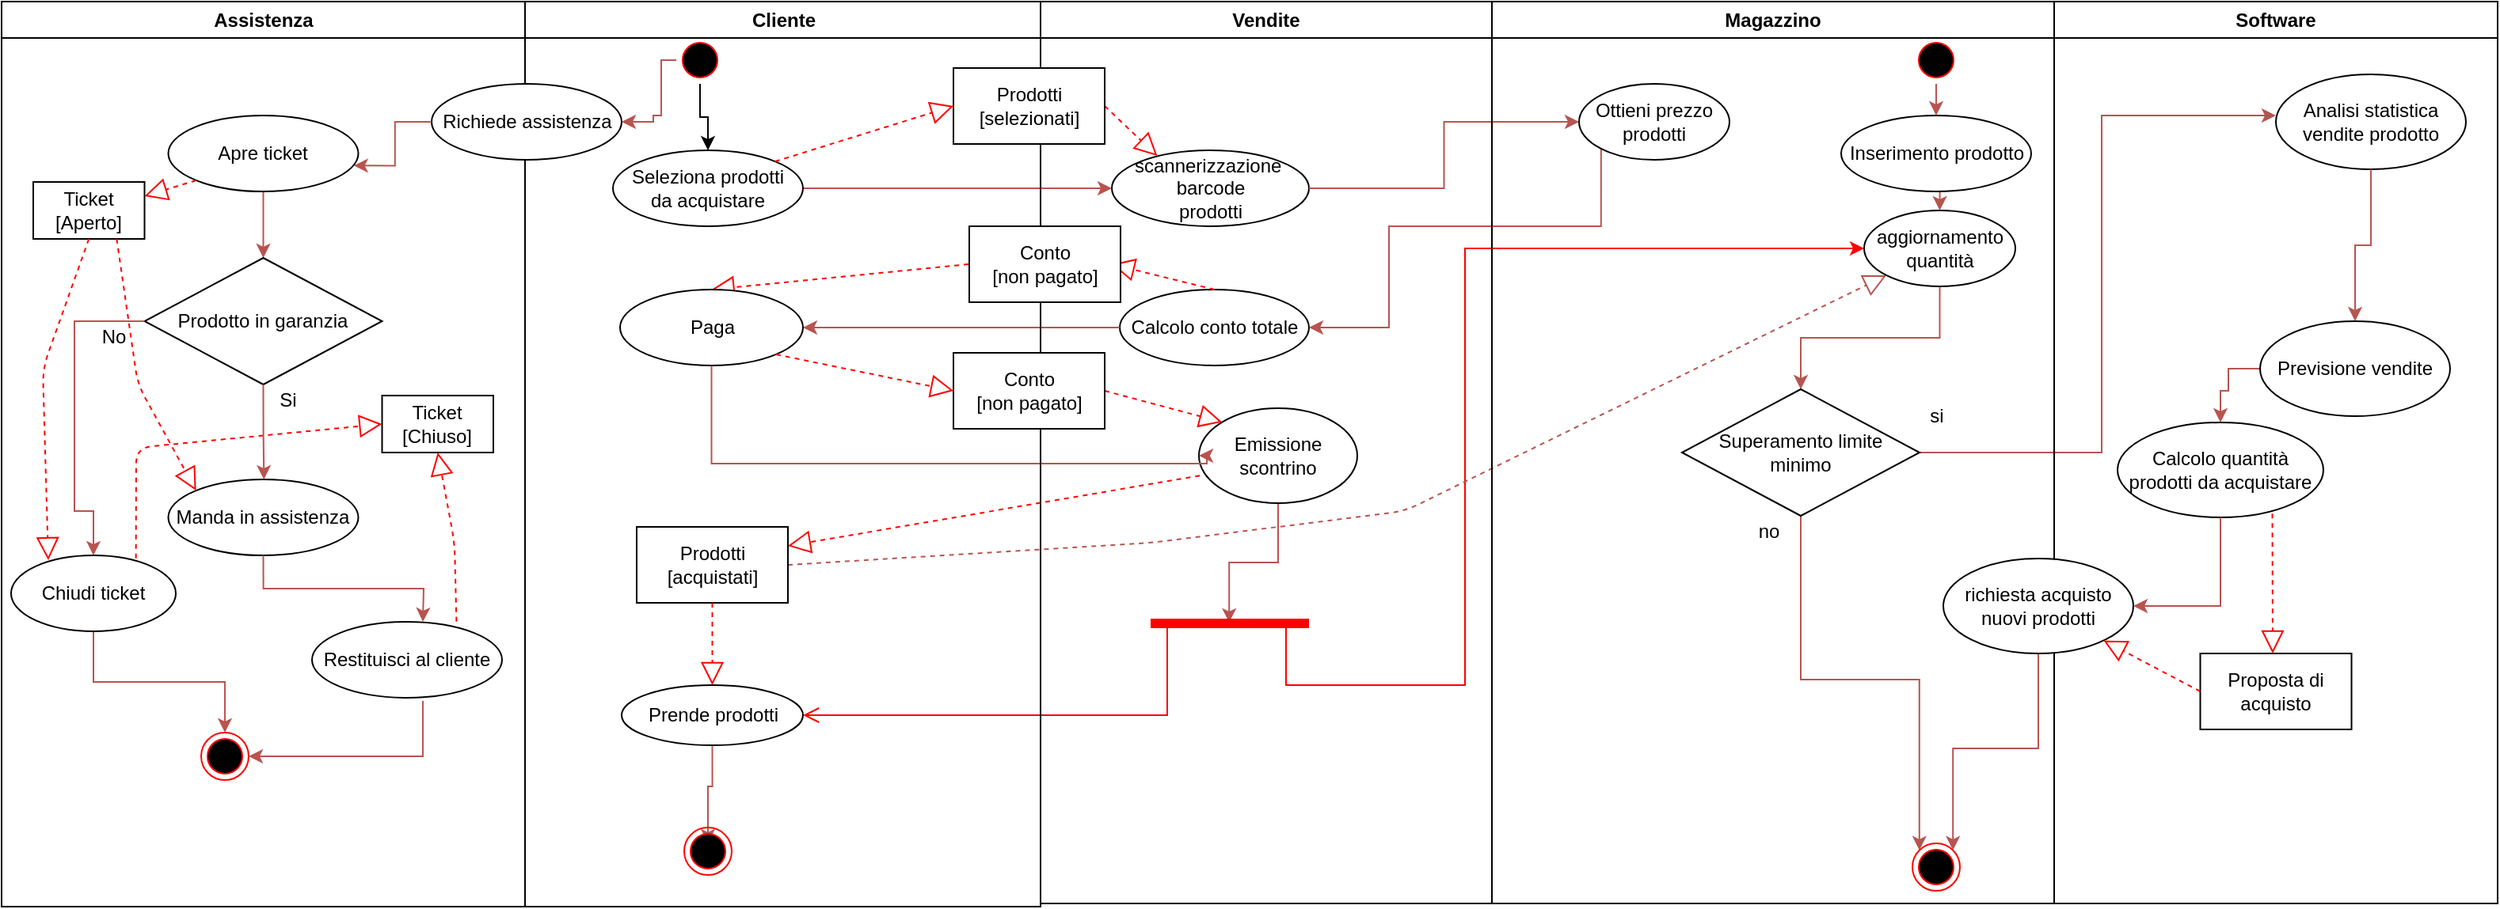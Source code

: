 <mxfile version="13.8.0" type="device"><diagram name="Page-1" id="e7e014a7-5840-1c2e-5031-d8a46d1fe8dd"><mxGraphModel dx="3339" dy="1230" grid="1" gridSize="10" guides="1" tooltips="1" connect="1" arrows="1" fold="1" page="1" pageScale="1" pageWidth="1169" pageHeight="826" background="#ffffff" math="0" shadow="0"><root><mxCell id="0"/><mxCell id="1" parent="0"/><mxCell id="3" value="Vendite" style="swimlane;whiteSpace=wrap" parent="1" vertex="1"><mxGeometry x="440" y="128" width="285" height="570" as="geometry"/></mxCell><mxCell id="9HYBpSJLda6DVZEDnrU6-43" value="scannerizzazione&amp;nbsp;&lt;br style=&quot;padding: 0px ; margin: 0px&quot;&gt;barcode&lt;br style=&quot;padding: 0px ; margin: 0px&quot;&gt;prodotti" style="ellipse;whiteSpace=wrap;html=1;" parent="3" vertex="1"><mxGeometry x="45" y="94" width="124.5" height="48" as="geometry"/></mxCell><mxCell id="9HYBpSJLda6DVZEDnrU6-46" value="Calcolo conto totale" style="ellipse;whiteSpace=wrap;html=1;" parent="3" vertex="1"><mxGeometry x="50" y="182" width="119.5" height="48" as="geometry"/></mxCell><mxCell id="JlM9j0IWuCcaw7Q2Z3Db-45" style="edgeStyle=orthogonalEdgeStyle;rounded=0;orthogonalLoop=1;jettySize=auto;html=1;exitX=0.5;exitY=1;exitDx=0;exitDy=0;entryX=0.496;entryY=0.214;entryDx=0;entryDy=0;entryPerimeter=0;fillColor=#f8cecc;strokeColor=#b85450;" parent="3" source="9HYBpSJLda6DVZEDnrU6-50" target="9HYBpSJLda6DVZEDnrU6-52" edge="1"><mxGeometry relative="1" as="geometry"/></mxCell><mxCell id="9HYBpSJLda6DVZEDnrU6-50" value="Emissione scontrino" style="ellipse;whiteSpace=wrap;html=1;" parent="3" vertex="1"><mxGeometry x="100" y="257" width="100" height="60" as="geometry"/></mxCell><mxCell id="9HYBpSJLda6DVZEDnrU6-52" value="" style="shape=line;html=1;strokeWidth=6;strokeColor=#ff0000;" parent="3" vertex="1"><mxGeometry x="69.5" y="392" width="100" height="2" as="geometry"/></mxCell><mxCell id="JWnK4qgNNNqhCWaMsV0J-66" value="" style="endArrow=block;dashed=1;endFill=0;endSize=12;html=1;strokeColor=#FF0000;entryX=1;entryY=0.5;entryDx=0;entryDy=0;exitX=0.5;exitY=0;exitDx=0;exitDy=0;" edge="1" parent="3" source="9HYBpSJLda6DVZEDnrU6-46"><mxGeometry width="160" relative="1" as="geometry"><mxPoint x="-40.5" y="176.0" as="sourcePoint"/><mxPoint x="45" y="166" as="targetPoint"/></mxGeometry></mxCell><mxCell id="9HYBpSJLda6DVZEDnrU6-45" style="edgeStyle=orthogonalEdgeStyle;rounded=0;orthogonalLoop=1;jettySize=auto;html=1;entryX=0;entryY=0.5;entryDx=0;entryDy=0;fillColor=#f8cecc;strokeColor=#b85450;" parent="1" source="9HYBpSJLda6DVZEDnrU6-42" target="9HYBpSJLda6DVZEDnrU6-43" edge="1"><mxGeometry relative="1" as="geometry"/></mxCell><mxCell id="9HYBpSJLda6DVZEDnrU6-49" style="edgeStyle=orthogonalEdgeStyle;rounded=0;orthogonalLoop=1;jettySize=auto;html=1;entryX=1;entryY=0.5;entryDx=0;entryDy=0;fillColor=#f8cecc;strokeColor=#b85450;" parent="1" source="9HYBpSJLda6DVZEDnrU6-46" target="9HYBpSJLda6DVZEDnrU6-48" edge="1"><mxGeometry relative="1" as="geometry"><mxPoint x="350" y="334" as="targetPoint"/></mxGeometry></mxCell><mxCell id="9HYBpSJLda6DVZEDnrU6-51" style="edgeStyle=orthogonalEdgeStyle;rounded=0;orthogonalLoop=1;jettySize=auto;html=1;entryX=0;entryY=0.5;entryDx=0;entryDy=0;fillColor=#f8cecc;strokeColor=#b85450;" parent="1" source="9HYBpSJLda6DVZEDnrU6-48" target="9HYBpSJLda6DVZEDnrU6-50" edge="1"><mxGeometry relative="1" as="geometry"><mxPoint x="340" y="420" as="targetPoint"/><Array as="points"><mxPoint x="232" y="420"/><mxPoint x="545" y="420"/></Array></mxGeometry></mxCell><mxCell id="9HYBpSJLda6DVZEDnrU6-56" style="edgeStyle=orthogonalEdgeStyle;rounded=0;orthogonalLoop=1;jettySize=auto;html=1;fillColor=#a20025;strokeColor=#FF0000;entryX=0;entryY=0.5;entryDx=0;entryDy=0;exitX=0.75;exitY=0.5;exitDx=0;exitDy=0;exitPerimeter=0;" parent="1" source="9HYBpSJLda6DVZEDnrU6-52" target="9HYBpSJLda6DVZEDnrU6-58" edge="1"><mxGeometry relative="1" as="geometry"><mxPoint x="770" y="210" as="targetPoint"/><mxPoint x="560" y="490" as="sourcePoint"/><Array as="points"><mxPoint x="595" y="560"/><mxPoint x="708" y="560"/><mxPoint x="708" y="284"/></Array></mxGeometry></mxCell><mxCell id="9HYBpSJLda6DVZEDnrU6-68" value="" style="endArrow=block;dashed=1;endFill=0;endSize=12;html=1;strokeColor=#FF0000;exitX=1;exitY=0.5;exitDx=0;exitDy=0;entryX=0.231;entryY=0.075;entryDx=0;entryDy=0;entryPerimeter=0;" parent="1" source="9HYBpSJLda6DVZEDnrU6-66" target="9HYBpSJLda6DVZEDnrU6-43" edge="1"><mxGeometry width="160" relative="1" as="geometry"><mxPoint x="450" y="370" as="sourcePoint"/><mxPoint x="610" y="370" as="targetPoint"/></mxGeometry></mxCell><mxCell id="9HYBpSJLda6DVZEDnrU6-74" value="" style="endArrow=block;dashed=1;endFill=0;endSize=12;html=1;strokeColor=#FF0000;entryX=1;entryY=0.25;entryDx=0;entryDy=0;exitX=0.006;exitY=0.71;exitDx=0;exitDy=0;exitPerimeter=0;" parent="1" source="9HYBpSJLda6DVZEDnrU6-50" target="9HYBpSJLda6DVZEDnrU6-69" edge="1"><mxGeometry width="160" relative="1" as="geometry"><mxPoint x="240" y="360" as="sourcePoint"/><mxPoint x="610" y="400" as="targetPoint"/></mxGeometry></mxCell><mxCell id="JlM9j0IWuCcaw7Q2Z3Db-46" value="" style="endArrow=block;dashed=1;endFill=0;endSize=12;html=1;fillColor=#f8cecc;strokeColor=#b85450;entryX=0;entryY=1;entryDx=0;entryDy=0;exitX=1;exitY=0.5;exitDx=0;exitDy=0;" parent="1" source="9HYBpSJLda6DVZEDnrU6-69" target="9HYBpSJLda6DVZEDnrU6-58" edge="1"><mxGeometry width="160" relative="1" as="geometry"><mxPoint x="280" y="460" as="sourcePoint"/><mxPoint x="440" y="460" as="targetPoint"/><Array as="points"><mxPoint x="510" y="470"/><mxPoint x="670" y="450"/></Array></mxGeometry></mxCell><mxCell id="JWnK4qgNNNqhCWaMsV0J-38" value="Software" style="swimlane;whiteSpace=wrap" vertex="1" parent="1"><mxGeometry x="1080" y="128" width="280" height="570" as="geometry"/></mxCell><mxCell id="JWnK4qgNNNqhCWaMsV0J-75" value="Analisi statistica vendite prodotto" style="ellipse;whiteSpace=wrap;html=1;" vertex="1" parent="JWnK4qgNNNqhCWaMsV0J-38"><mxGeometry x="140" y="46" width="120" height="60" as="geometry"/></mxCell><mxCell id="JWnK4qgNNNqhCWaMsV0J-79" style="edgeStyle=orthogonalEdgeStyle;rounded=0;orthogonalLoop=1;jettySize=auto;html=1;exitX=0;exitY=0.5;exitDx=0;exitDy=0;entryX=0.5;entryY=0;entryDx=0;entryDy=0;fillColor=#f8cecc;strokeColor=#b85450;" edge="1" parent="JWnK4qgNNNqhCWaMsV0J-38" source="JWnK4qgNNNqhCWaMsV0J-77" target="JWnK4qgNNNqhCWaMsV0J-78"><mxGeometry relative="1" as="geometry"><Array as="points"><mxPoint x="110" y="232"/><mxPoint x="110" y="246"/><mxPoint x="105" y="246"/></Array></mxGeometry></mxCell><mxCell id="JWnK4qgNNNqhCWaMsV0J-77" value="Previsione vendite" style="ellipse;whiteSpace=wrap;html=1;" vertex="1" parent="JWnK4qgNNNqhCWaMsV0J-38"><mxGeometry x="130" y="202" width="120" height="60" as="geometry"/></mxCell><mxCell id="JWnK4qgNNNqhCWaMsV0J-76" style="edgeStyle=orthogonalEdgeStyle;rounded=0;orthogonalLoop=1;jettySize=auto;html=1;exitX=0.5;exitY=1;exitDx=0;exitDy=0;fillColor=#f8cecc;strokeColor=#b85450;entryX=0.5;entryY=0;entryDx=0;entryDy=0;" edge="1" parent="JWnK4qgNNNqhCWaMsV0J-38" source="JWnK4qgNNNqhCWaMsV0J-75" target="JWnK4qgNNNqhCWaMsV0J-77"><mxGeometry relative="1" as="geometry"><mxPoint x="190" y="192" as="targetPoint"/></mxGeometry></mxCell><mxCell id="JWnK4qgNNNqhCWaMsV0J-78" value="Calcolo quantità prodotti da acquistare" style="ellipse;whiteSpace=wrap;html=1;" vertex="1" parent="JWnK4qgNNNqhCWaMsV0J-38"><mxGeometry x="40" y="266" width="130" height="60" as="geometry"/></mxCell><mxCell id="JWnK4qgNNNqhCWaMsV0J-87" value="Proposta di acquisto" style="rounded=0;whiteSpace=wrap;html=1;" vertex="1" parent="JWnK4qgNNNqhCWaMsV0J-38"><mxGeometry x="92.25" y="412" width="95.5" height="48" as="geometry"/></mxCell><mxCell id="JWnK4qgNNNqhCWaMsV0J-62" style="edgeStyle=orthogonalEdgeStyle;rounded=0;orthogonalLoop=1;jettySize=auto;html=1;exitX=1;exitY=0.5;exitDx=0;exitDy=0;entryX=0;entryY=0.5;entryDx=0;entryDy=0;fillColor=#f8cecc;strokeColor=#b85450;" edge="1" parent="1" source="9HYBpSJLda6DVZEDnrU6-43" target="JWnK4qgNNNqhCWaMsV0J-53"><mxGeometry relative="1" as="geometry"/></mxCell><mxCell id="JWnK4qgNNNqhCWaMsV0J-63" style="edgeStyle=orthogonalEdgeStyle;rounded=0;orthogonalLoop=1;jettySize=auto;html=1;exitX=0;exitY=1;exitDx=0;exitDy=0;entryX=1;entryY=0.5;entryDx=0;entryDy=0;fillColor=#f8cecc;strokeColor=#b85450;" edge="1" parent="1" source="JWnK4qgNNNqhCWaMsV0J-53" target="9HYBpSJLda6DVZEDnrU6-46"><mxGeometry relative="1" as="geometry"><Array as="points"><mxPoint x="793" y="270"/><mxPoint x="660" y="270"/><mxPoint x="660" y="334"/></Array></mxGeometry></mxCell><mxCell id="JWnK4qgNNNqhCWaMsV0J-65" value="" style="endArrow=block;dashed=1;endFill=0;endSize=12;html=1;strokeColor=#FF0000;exitX=0;exitY=0.5;exitDx=0;exitDy=0;entryX=0.5;entryY=0;entryDx=0;entryDy=0;" edge="1" parent="1" target="9HYBpSJLda6DVZEDnrU6-48"><mxGeometry width="160" relative="1" as="geometry"><mxPoint x="394.5" y="294" as="sourcePoint"/><mxPoint x="274" y="317" as="targetPoint"/></mxGeometry></mxCell><mxCell id="JWnK4qgNNNqhCWaMsV0J-69" value="" style="endArrow=block;dashed=1;endFill=0;endSize=12;html=1;strokeColor=#FF0000;entryX=0;entryY=0;entryDx=0;entryDy=0;exitX=1;exitY=0.5;exitDx=0;exitDy=0;" edge="1" parent="1" source="JWnK4qgNNNqhCWaMsV0J-67" target="9HYBpSJLda6DVZEDnrU6-50"><mxGeometry width="160" relative="1" as="geometry"><mxPoint x="296.419" y="355.568" as="sourcePoint"/><mxPoint x="395" y="384.0" as="targetPoint"/></mxGeometry></mxCell><mxCell id="9HYBpSJLda6DVZEDnrU6-53" value="" style="edgeStyle=orthogonalEdgeStyle;html=1;verticalAlign=bottom;endArrow=open;endSize=8;strokeColor=#FF0000;rounded=0;entryX=1;entryY=0.5;entryDx=0;entryDy=0;" parent="1" source="9HYBpSJLda6DVZEDnrU6-52" edge="1" target="9HYBpSJLda6DVZEDnrU6-57"><mxGeometry relative="1" as="geometry"><mxPoint x="280" y="510" as="targetPoint"/><mxPoint x="520" y="510" as="sourcePoint"/><Array as="points"><mxPoint x="520" y="579"/></Array></mxGeometry></mxCell><mxCell id="JWnK4qgNNNqhCWaMsV0J-56" style="edgeStyle=orthogonalEdgeStyle;rounded=0;orthogonalLoop=1;jettySize=auto;html=1;exitX=1;exitY=0.5;exitDx=0;exitDy=0;fillColor=#f8cecc;strokeColor=#b85450;" edge="1" parent="1" source="9HYBpSJLda6DVZEDnrU6-59"><mxGeometry relative="1" as="geometry"><mxPoint x="1220" y="200" as="targetPoint"/><Array as="points"><mxPoint x="1110" y="413"/><mxPoint x="1110" y="200"/></Array></mxGeometry></mxCell><mxCell id="4" value="Magazzino" style="swimlane;whiteSpace=wrap" parent="1" vertex="1"><mxGeometry x="725" y="128" width="355" height="570" as="geometry"/></mxCell><mxCell id="38" value="" style="ellipse;shape=endState;fillColor=#000000;strokeColor=#ff0000" parent="4" vertex="1"><mxGeometry x="265.5" y="532" width="30" height="30" as="geometry"/></mxCell><mxCell id="9HYBpSJLda6DVZEDnrU6-60" style="edgeStyle=orthogonalEdgeStyle;rounded=0;orthogonalLoop=1;jettySize=auto;html=1;entryX=0.5;entryY=0;entryDx=0;entryDy=0;strokeColor=#b85450;fillColor=#f8cecc;" parent="4" source="9HYBpSJLda6DVZEDnrU6-58" target="9HYBpSJLda6DVZEDnrU6-59" edge="1"><mxGeometry relative="1" as="geometry"/></mxCell><mxCell id="9HYBpSJLda6DVZEDnrU6-58" value="aggiornamento&lt;br&gt;quantità" style="ellipse;whiteSpace=wrap;html=1;" parent="4" vertex="1"><mxGeometry x="235" y="132" width="95.5" height="48" as="geometry"/></mxCell><mxCell id="JlM9j0IWuCcaw7Q2Z3Db-60" style="edgeStyle=orthogonalEdgeStyle;rounded=0;orthogonalLoop=1;jettySize=auto;html=1;exitX=0.5;exitY=1;exitDx=0;exitDy=0;entryX=0;entryY=0;entryDx=0;entryDy=0;fillColor=#f8cecc;strokeColor=#b85450;" parent="4" source="9HYBpSJLda6DVZEDnrU6-59" target="38" edge="1"><mxGeometry relative="1" as="geometry"/></mxCell><mxCell id="9HYBpSJLda6DVZEDnrU6-59" value="Superamento limite &lt;br&gt;minimo" style="rhombus;whiteSpace=wrap;html=1;" parent="4" vertex="1"><mxGeometry x="120" y="245" width="150" height="80" as="geometry"/></mxCell><mxCell id="9HYBpSJLda6DVZEDnrU6-61" value="si" style="text;html=1;strokeColor=none;fillColor=none;align=center;verticalAlign=middle;whiteSpace=wrap;rounded=0;" parent="4" vertex="1"><mxGeometry x="260.5" y="252" width="40" height="20" as="geometry"/></mxCell><mxCell id="9HYBpSJLda6DVZEDnrU6-62" value="no" style="text;html=1;strokeColor=none;fillColor=none;align=center;verticalAlign=middle;whiteSpace=wrap;rounded=0;" parent="4" vertex="1"><mxGeometry x="155" y="325" width="40" height="20" as="geometry"/></mxCell><mxCell id="JWnK4qgNNNqhCWaMsV0J-61" style="edgeStyle=orthogonalEdgeStyle;rounded=0;orthogonalLoop=1;jettySize=auto;html=1;exitX=0.5;exitY=1;exitDx=0;exitDy=0;entryX=0.5;entryY=0;entryDx=0;entryDy=0;fillColor=#f8cecc;strokeColor=#b85450;" edge="1" parent="4" source="JlM9j0IWuCcaw7Q2Z3Db-41" target="JlM9j0IWuCcaw7Q2Z3Db-50"><mxGeometry relative="1" as="geometry"/></mxCell><mxCell id="JlM9j0IWuCcaw7Q2Z3Db-41" value="" style="ellipse;shape=startState;fillColor=#000000;strokeColor=#ff0000;" parent="4" vertex="1"><mxGeometry x="265.5" y="22" width="30" height="30" as="geometry"/></mxCell><mxCell id="JWnK4qgNNNqhCWaMsV0J-59" style="edgeStyle=orthogonalEdgeStyle;rounded=0;orthogonalLoop=1;jettySize=auto;html=1;exitX=0.5;exitY=1;exitDx=0;exitDy=0;entryX=0.5;entryY=0;entryDx=0;entryDy=0;fillColor=#f8cecc;strokeColor=#b85450;" edge="1" parent="4" source="JlM9j0IWuCcaw7Q2Z3Db-50" target="9HYBpSJLda6DVZEDnrU6-58"><mxGeometry relative="1" as="geometry"/></mxCell><mxCell id="JlM9j0IWuCcaw7Q2Z3Db-50" value="Inserimento prodotto" style="ellipse;whiteSpace=wrap;html=1;" parent="4" vertex="1"><mxGeometry x="220.5" y="72" width="120" height="48" as="geometry"/></mxCell><mxCell id="JWnK4qgNNNqhCWaMsV0J-53" value="&lt;font style=&quot;vertical-align: inherit&quot;&gt;&lt;font style=&quot;vertical-align: inherit&quot;&gt;Ottieni prezzo prodotti&lt;br&gt;&lt;/font&gt;&lt;/font&gt;" style="ellipse;whiteSpace=wrap;html=1;" vertex="1" parent="4"><mxGeometry x="55" y="52" width="95" height="48" as="geometry"/></mxCell><mxCell id="JlM9j0IWuCcaw7Q2Z3Db-61" style="edgeStyle=orthogonalEdgeStyle;rounded=0;orthogonalLoop=1;jettySize=auto;html=1;exitX=0.5;exitY=1;exitDx=0;exitDy=0;entryX=1;entryY=0;entryDx=0;entryDy=0;fillColor=#f8cecc;strokeColor=#b85450;" parent="4" source="9HYBpSJLda6DVZEDnrU6-63" target="38" edge="1"><mxGeometry relative="1" as="geometry"/></mxCell><mxCell id="9HYBpSJLda6DVZEDnrU6-63" value="richiesta acquisto nuovi prodotti" style="ellipse;whiteSpace=wrap;html=1;" parent="4" vertex="1"><mxGeometry x="285" y="352" width="120" height="60" as="geometry"/></mxCell><mxCell id="JWnK4qgNNNqhCWaMsV0J-85" style="edgeStyle=orthogonalEdgeStyle;rounded=0;orthogonalLoop=1;jettySize=auto;html=1;exitX=0.5;exitY=1;exitDx=0;exitDy=0;entryX=1;entryY=0.5;entryDx=0;entryDy=0;fillColor=#f8cecc;strokeColor=#b85450;" edge="1" parent="1" source="JWnK4qgNNNqhCWaMsV0J-78" target="9HYBpSJLda6DVZEDnrU6-63"><mxGeometry relative="1" as="geometry"/></mxCell><mxCell id="JWnK4qgNNNqhCWaMsV0J-86" value="" style="endArrow=block;dashed=1;endFill=0;endSize=12;html=1;strokeColor=#FF0000;exitX=0.752;exitY=0.96;exitDx=0;exitDy=0;exitPerimeter=0;" edge="1" parent="1" source="JWnK4qgNNNqhCWaMsV0J-78"><mxGeometry width="160" relative="1" as="geometry"><mxPoint x="564.75" y="320" as="sourcePoint"/><mxPoint x="1218" y="540" as="targetPoint"/></mxGeometry></mxCell><mxCell id="JWnK4qgNNNqhCWaMsV0J-88" value="" style="endArrow=block;dashed=1;endFill=0;endSize=12;html=1;strokeColor=#FF0000;exitX=0;exitY=0.5;exitDx=0;exitDy=0;" edge="1" parent="1" source="JWnK4qgNNNqhCWaMsV0J-87" target="9HYBpSJLda6DVZEDnrU6-63"><mxGeometry width="160" relative="1" as="geometry"><mxPoint x="1227.76" y="461.6" as="sourcePoint"/><mxPoint x="1228" y="550" as="targetPoint"/></mxGeometry></mxCell><mxCell id="JWnK4qgNNNqhCWaMsV0J-89" value="Assistenza" style="swimlane;whiteSpace=wrap;startSize=23;" vertex="1" parent="1"><mxGeometry x="-216" y="128" width="330.5" height="572" as="geometry"/></mxCell><mxCell id="JWnK4qgNNNqhCWaMsV0J-109" style="edgeStyle=orthogonalEdgeStyle;rounded=0;orthogonalLoop=1;jettySize=auto;html=1;exitX=0.5;exitY=1;exitDx=0;exitDy=0;entryX=0.5;entryY=0;entryDx=0;entryDy=0;fillColor=#f8cecc;strokeColor=#b85450;" edge="1" parent="JWnK4qgNNNqhCWaMsV0J-89" source="JWnK4qgNNNqhCWaMsV0J-106" target="JWnK4qgNNNqhCWaMsV0J-108"><mxGeometry relative="1" as="geometry"/></mxCell><mxCell id="JWnK4qgNNNqhCWaMsV0J-106" value="Apre ticket" style="ellipse;whiteSpace=wrap;html=1;" vertex="1" parent="JWnK4qgNNNqhCWaMsV0J-89"><mxGeometry x="105.25" y="72" width="120" height="48" as="geometry"/></mxCell><mxCell id="JWnK4qgNNNqhCWaMsV0J-108" value="Prodotto in garanzia" style="rhombus;whiteSpace=wrap;html=1;" vertex="1" parent="JWnK4qgNNNqhCWaMsV0J-89"><mxGeometry x="90.25" y="162" width="150" height="80" as="geometry"/></mxCell><mxCell id="JWnK4qgNNNqhCWaMsV0J-117" style="edgeStyle=orthogonalEdgeStyle;rounded=0;orthogonalLoop=1;jettySize=auto;html=1;entryX=1;entryY=0.5;entryDx=0;entryDy=0;fillColor=#f8cecc;strokeColor=#b85450;" edge="1" parent="JWnK4qgNNNqhCWaMsV0J-89" target="JWnK4qgNNNqhCWaMsV0J-113"><mxGeometry relative="1" as="geometry"><mxPoint x="266" y="442" as="sourcePoint"/><Array as="points"><mxPoint x="266" y="477"/></Array></mxGeometry></mxCell><mxCell id="JWnK4qgNNNqhCWaMsV0J-111" value="Manda in assistenza" style="ellipse;whiteSpace=wrap;html=1;" vertex="1" parent="JWnK4qgNNNqhCWaMsV0J-89"><mxGeometry x="105.25" y="302" width="120" height="48" as="geometry"/></mxCell><mxCell id="JWnK4qgNNNqhCWaMsV0J-113" value="" style="ellipse;shape=endState;fillColor=#000000;strokeColor=#ff0000" vertex="1" parent="JWnK4qgNNNqhCWaMsV0J-89"><mxGeometry x="126" y="462" width="30" height="30" as="geometry"/></mxCell><mxCell id="JWnK4qgNNNqhCWaMsV0J-112" style="edgeStyle=orthogonalEdgeStyle;rounded=0;orthogonalLoop=1;jettySize=auto;html=1;exitX=0;exitY=0.5;exitDx=0;exitDy=0;fillColor=#f8cecc;strokeColor=#b85450;entryX=0.5;entryY=0;entryDx=0;entryDy=0;" edge="1" parent="JWnK4qgNNNqhCWaMsV0J-89" source="JWnK4qgNNNqhCWaMsV0J-108" target="JWnK4qgNNNqhCWaMsV0J-125"><mxGeometry relative="1" as="geometry"><mxPoint x="46" y="342" as="targetPoint"/><Array as="points"><mxPoint x="46" y="202"/><mxPoint x="46" y="322"/><mxPoint x="58" y="322"/></Array></mxGeometry></mxCell><mxCell id="JWnK4qgNNNqhCWaMsV0J-114" value="Si" style="text;html=1;strokeColor=none;fillColor=none;align=center;verticalAlign=middle;whiteSpace=wrap;rounded=0;shadow=0;" vertex="1" parent="JWnK4qgNNNqhCWaMsV0J-89"><mxGeometry x="166" y="242" width="30" height="20" as="geometry"/></mxCell><mxCell id="JWnK4qgNNNqhCWaMsV0J-115" value="No" style="text;html=1;strokeColor=none;fillColor=none;align=center;verticalAlign=middle;whiteSpace=wrap;rounded=0;shadow=0;" vertex="1" parent="JWnK4qgNNNqhCWaMsV0J-89"><mxGeometry x="56" y="202" width="30" height="20" as="geometry"/></mxCell><mxCell id="JWnK4qgNNNqhCWaMsV0J-116" value="Ticket&lt;br&gt;[Aperto]" style="rounded=0;whiteSpace=wrap;html=1;" vertex="1" parent="JWnK4qgNNNqhCWaMsV0J-89"><mxGeometry x="20" y="114" width="70.25" height="36" as="geometry"/></mxCell><mxCell id="JWnK4qgNNNqhCWaMsV0J-118" value="" style="endArrow=block;dashed=1;endFill=0;endSize=12;html=1;strokeColor=#FF0000;exitX=0;exitY=1;exitDx=0;exitDy=0;entryX=1;entryY=0.25;entryDx=0;entryDy=0;" edge="1" parent="JWnK4qgNNNqhCWaMsV0J-89" source="JWnK4qgNNNqhCWaMsV0J-106" target="JWnK4qgNNNqhCWaMsV0J-116"><mxGeometry width="160" relative="1" as="geometry"><mxPoint x="499.02" y="111.27" as="sourcePoint"/><mxPoint x="611" y="76" as="targetPoint"/></mxGeometry></mxCell><mxCell id="JWnK4qgNNNqhCWaMsV0J-119" value="" style="endArrow=block;dashed=1;endFill=0;endSize=12;html=1;strokeColor=#FF0000;exitX=0.5;exitY=1;exitDx=0;exitDy=0;entryX=0.226;entryY=0.063;entryDx=0;entryDy=0;entryPerimeter=0;" edge="1" parent="JWnK4qgNNNqhCWaMsV0J-89" source="JWnK4qgNNNqhCWaMsV0J-116" target="JWnK4qgNNNqhCWaMsV0J-125"><mxGeometry width="160" relative="1" as="geometry"><mxPoint x="132.23" y="122.73" as="sourcePoint"/><mxPoint x="100.25" y="133" as="targetPoint"/><Array as="points"><mxPoint x="26" y="232"/></Array></mxGeometry></mxCell><mxCell id="JWnK4qgNNNqhCWaMsV0J-120" value="Ticket&lt;br&gt;[Chiuso]" style="rounded=0;whiteSpace=wrap;html=1;" vertex="1" parent="JWnK4qgNNNqhCWaMsV0J-89"><mxGeometry x="240.25" y="249" width="70.25" height="36" as="geometry"/></mxCell><mxCell id="JWnK4qgNNNqhCWaMsV0J-121" value="" style="endArrow=block;dashed=1;endFill=0;endSize=12;html=1;strokeColor=#FF0000;exitX=0.76;exitY=-0.004;exitDx=0;exitDy=0;entryX=0.5;entryY=1;entryDx=0;entryDy=0;exitPerimeter=0;" edge="1" parent="JWnK4qgNNNqhCWaMsV0J-89" source="JWnK4qgNNNqhCWaMsV0J-124" target="JWnK4qgNNNqhCWaMsV0J-120"><mxGeometry width="160" relative="1" as="geometry"><mxPoint x="65.125" y="160" as="sourcePoint"/><mxPoint x="137.75" y="192" as="targetPoint"/><Array as="points"><mxPoint x="286" y="342"/></Array></mxGeometry></mxCell><mxCell id="JWnK4qgNNNqhCWaMsV0J-122" value="" style="endArrow=block;dashed=1;endFill=0;endSize=12;html=1;strokeColor=#FF0000;exitX=0.758;exitY=0.038;exitDx=0;exitDy=0;entryX=0;entryY=0.5;entryDx=0;entryDy=0;exitPerimeter=0;" edge="1" parent="JWnK4qgNNNqhCWaMsV0J-89" source="JWnK4qgNNNqhCWaMsV0J-125" target="JWnK4qgNNNqhCWaMsV0J-120"><mxGeometry width="160" relative="1" as="geometry"><mxPoint x="212.75" y="232" as="sourcePoint"/><mxPoint x="126" y="402" as="targetPoint"/><Array as="points"><mxPoint x="85" y="282"/></Array></mxGeometry></mxCell><mxCell id="JWnK4qgNNNqhCWaMsV0J-124" value="Restituisci al cliente" style="ellipse;whiteSpace=wrap;html=1;" vertex="1" parent="JWnK4qgNNNqhCWaMsV0J-89"><mxGeometry x="196" y="392" width="120" height="48" as="geometry"/></mxCell><mxCell id="JWnK4qgNNNqhCWaMsV0J-126" style="edgeStyle=orthogonalEdgeStyle;rounded=0;orthogonalLoop=1;jettySize=auto;html=1;exitX=0.5;exitY=1;exitDx=0;exitDy=0;entryX=0.5;entryY=0;entryDx=0;entryDy=0;fillColor=#f8cecc;strokeColor=#b85450;" edge="1" parent="JWnK4qgNNNqhCWaMsV0J-89" source="JWnK4qgNNNqhCWaMsV0J-125" target="JWnK4qgNNNqhCWaMsV0J-113"><mxGeometry relative="1" as="geometry"/></mxCell><mxCell id="JWnK4qgNNNqhCWaMsV0J-125" value="Chiudi ticket" style="ellipse;whiteSpace=wrap;html=1;" vertex="1" parent="JWnK4qgNNNqhCWaMsV0J-89"><mxGeometry x="6" y="350" width="104" height="48" as="geometry"/></mxCell><mxCell id="JWnK4qgNNNqhCWaMsV0J-127" value="" style="endArrow=block;dashed=1;endFill=0;endSize=12;html=1;strokeColor=#FF0000;exitX=0.75;exitY=1;exitDx=0;exitDy=0;entryX=0;entryY=0;entryDx=0;entryDy=0;" edge="1" parent="JWnK4qgNNNqhCWaMsV0J-89" source="JWnK4qgNNNqhCWaMsV0J-116" target="JWnK4qgNNNqhCWaMsV0J-111"><mxGeometry width="160" relative="1" as="geometry"><mxPoint x="65.125" y="160.0" as="sourcePoint"/><mxPoint x="39.504" y="363.024" as="targetPoint"/><Array as="points"><mxPoint x="86" y="242"/></Array></mxGeometry></mxCell><mxCell id="2" value="Cliente" style="swimlane;whiteSpace=wrap" parent="1" vertex="1"><mxGeometry x="114.5" y="128" width="325.5" height="572" as="geometry"/></mxCell><mxCell id="JWnK4qgNNNqhCWaMsV0J-105" style="edgeStyle=orthogonalEdgeStyle;rounded=0;orthogonalLoop=1;jettySize=auto;html=1;exitX=0;exitY=0.5;exitDx=0;exitDy=0;entryX=1;entryY=0.5;entryDx=0;entryDy=0;fillColor=#f8cecc;strokeColor=#b85450;" edge="1" parent="2" source="5" target="JWnK4qgNNNqhCWaMsV0J-104"><mxGeometry relative="1" as="geometry"><Array as="points"><mxPoint x="86" y="37"/><mxPoint x="86" y="72"/><mxPoint x="81" y="72"/><mxPoint x="81" y="76"/></Array></mxGeometry></mxCell><mxCell id="5" value="" style="ellipse;shape=startState;fillColor=#000000;strokeColor=#ff0000;" parent="2" vertex="1"><mxGeometry x="95.5" y="22" width="30" height="30" as="geometry"/></mxCell><mxCell id="9HYBpSJLda6DVZEDnrU6-42" value="Seleziona prodotti&lt;br&gt;da acquistare" style="ellipse;whiteSpace=wrap;html=1;" parent="2" vertex="1"><mxGeometry x="55.5" y="94" width="120" height="48" as="geometry"/></mxCell><mxCell id="9HYBpSJLda6DVZEDnrU6-48" value="Paga" style="ellipse;whiteSpace=wrap;html=1;" parent="2" vertex="1"><mxGeometry x="60" y="182" width="115.5" height="48" as="geometry"/></mxCell><mxCell id="JWnK4qgNNNqhCWaMsV0J-74" style="edgeStyle=orthogonalEdgeStyle;rounded=0;orthogonalLoop=1;jettySize=auto;html=1;exitX=0.5;exitY=1;exitDx=0;exitDy=0;entryX=0.5;entryY=0.333;entryDx=0;entryDy=0;entryPerimeter=0;fillColor=#f8cecc;strokeColor=#b85450;" edge="1" parent="2" source="9HYBpSJLda6DVZEDnrU6-57" target="JlM9j0IWuCcaw7Q2Z3Db-55"><mxGeometry relative="1" as="geometry"/></mxCell><mxCell id="9HYBpSJLda6DVZEDnrU6-57" value="Prende prodotti" style="ellipse;whiteSpace=wrap;html=1;" parent="2" vertex="1"><mxGeometry x="61" y="432" width="114.5" height="38" as="geometry"/></mxCell><mxCell id="9HYBpSJLda6DVZEDnrU6-66" value="Prodotti&lt;br&gt;[selezionati]" style="rounded=0;whiteSpace=wrap;html=1;" parent="2" vertex="1"><mxGeometry x="270.5" y="42" width="95.5" height="48" as="geometry"/></mxCell><mxCell id="9HYBpSJLda6DVZEDnrU6-44" style="edgeStyle=orthogonalEdgeStyle;rounded=0;orthogonalLoop=1;jettySize=auto;html=1;entryX=0.5;entryY=0;entryDx=0;entryDy=0;" parent="2" source="5" target="9HYBpSJLda6DVZEDnrU6-42" edge="1"><mxGeometry relative="1" as="geometry"><mxPoint x="155.5" y="82" as="targetPoint"/></mxGeometry></mxCell><mxCell id="9HYBpSJLda6DVZEDnrU6-67" value="" style="endArrow=block;dashed=1;endFill=0;endSize=12;html=1;strokeColor=#FF0000;exitX=1;exitY=0;exitDx=0;exitDy=0;entryX=0;entryY=0.5;entryDx=0;entryDy=0;" parent="2" source="9HYBpSJLda6DVZEDnrU6-42" target="9HYBpSJLda6DVZEDnrU6-66" edge="1"><mxGeometry width="160" relative="1" as="geometry"><mxPoint x="330.5" y="242" as="sourcePoint"/><mxPoint x="490.5" y="242" as="targetPoint"/></mxGeometry></mxCell><mxCell id="JlM9j0IWuCcaw7Q2Z3Db-55" value="" style="ellipse;shape=endState;fillColor=#000000;strokeColor=#ff0000" parent="2" vertex="1"><mxGeometry x="100.5" y="522" width="30" height="30" as="geometry"/></mxCell><mxCell id="JWnK4qgNNNqhCWaMsV0J-68" value="" style="endArrow=block;dashed=1;endFill=0;endSize=12;html=1;strokeColor=#FF0000;entryX=0;entryY=0.5;entryDx=0;entryDy=0;exitX=1;exitY=1;exitDx=0;exitDy=0;" edge="1" parent="2" source="9HYBpSJLda6DVZEDnrU6-48" target="JWnK4qgNNNqhCWaMsV0J-67"><mxGeometry width="160" relative="1" as="geometry"><mxPoint x="285" y="176.0" as="sourcePoint"/><mxPoint x="169.358" y="199.357" as="targetPoint"/></mxGeometry></mxCell><mxCell id="9HYBpSJLda6DVZEDnrU6-69" value="Prodotti&lt;br&gt;[acquistati]" style="rounded=0;whiteSpace=wrap;html=1;" parent="2" vertex="1"><mxGeometry x="70.5" y="332" width="95.5" height="48" as="geometry"/></mxCell><mxCell id="9HYBpSJLda6DVZEDnrU6-73" value="" style="endArrow=block;dashed=1;endFill=0;endSize=12;html=1;strokeColor=#FF0000;entryX=0.5;entryY=0;entryDx=0;entryDy=0;" parent="2" target="9HYBpSJLda6DVZEDnrU6-57" edge="1" source="9HYBpSJLda6DVZEDnrU6-69"><mxGeometry width="160" relative="1" as="geometry"><mxPoint x="115.5" y="342" as="sourcePoint"/><mxPoint x="495.5" y="272" as="targetPoint"/></mxGeometry></mxCell><mxCell id="JWnK4qgNNNqhCWaMsV0J-67" value="Conto&lt;br&gt;[non pagato]" style="rounded=0;whiteSpace=wrap;html=1;" vertex="1" parent="2"><mxGeometry x="270.5" y="222" width="95.5" height="48" as="geometry"/></mxCell><mxCell id="JWnK4qgNNNqhCWaMsV0J-103" value="Conto&lt;br&gt;[non pagato]" style="rounded=0;whiteSpace=wrap;html=1;" vertex="1" parent="2"><mxGeometry x="280.5" y="142" width="95.5" height="48" as="geometry"/></mxCell><mxCell id="JWnK4qgNNNqhCWaMsV0J-104" value="Richiede assistenza" style="ellipse;whiteSpace=wrap;html=1;" vertex="1" parent="2"><mxGeometry x="-59" y="52" width="120" height="48" as="geometry"/></mxCell><mxCell id="JWnK4qgNNNqhCWaMsV0J-107" style="edgeStyle=orthogonalEdgeStyle;rounded=0;orthogonalLoop=1;jettySize=auto;html=1;exitX=0;exitY=0.5;exitDx=0;exitDy=0;entryX=0.976;entryY=0.66;entryDx=0;entryDy=0;entryPerimeter=0;fillColor=#f8cecc;strokeColor=#b85450;" edge="1" parent="1" source="JWnK4qgNNNqhCWaMsV0J-104" target="JWnK4qgNNNqhCWaMsV0J-106"><mxGeometry relative="1" as="geometry"/></mxCell><mxCell id="JWnK4qgNNNqhCWaMsV0J-110" style="edgeStyle=orthogonalEdgeStyle;rounded=0;orthogonalLoop=1;jettySize=auto;html=1;exitX=0.5;exitY=1;exitDx=0;exitDy=0;fillColor=#f8cecc;strokeColor=#b85450;" edge="1" parent="1" source="JWnK4qgNNNqhCWaMsV0J-108"><mxGeometry relative="1" as="geometry"><mxPoint x="-50.333" y="430" as="targetPoint"/></mxGeometry></mxCell><mxCell id="JWnK4qgNNNqhCWaMsV0J-123" style="edgeStyle=orthogonalEdgeStyle;rounded=0;orthogonalLoop=1;jettySize=auto;html=1;exitX=0.5;exitY=1;exitDx=0;exitDy=0;fillColor=#f8cecc;strokeColor=#b85450;" edge="1" parent="1" source="JWnK4qgNNNqhCWaMsV0J-111"><mxGeometry relative="1" as="geometry"><mxPoint x="50" y="520" as="targetPoint"/></mxGeometry></mxCell></root></mxGraphModel></diagram></mxfile>